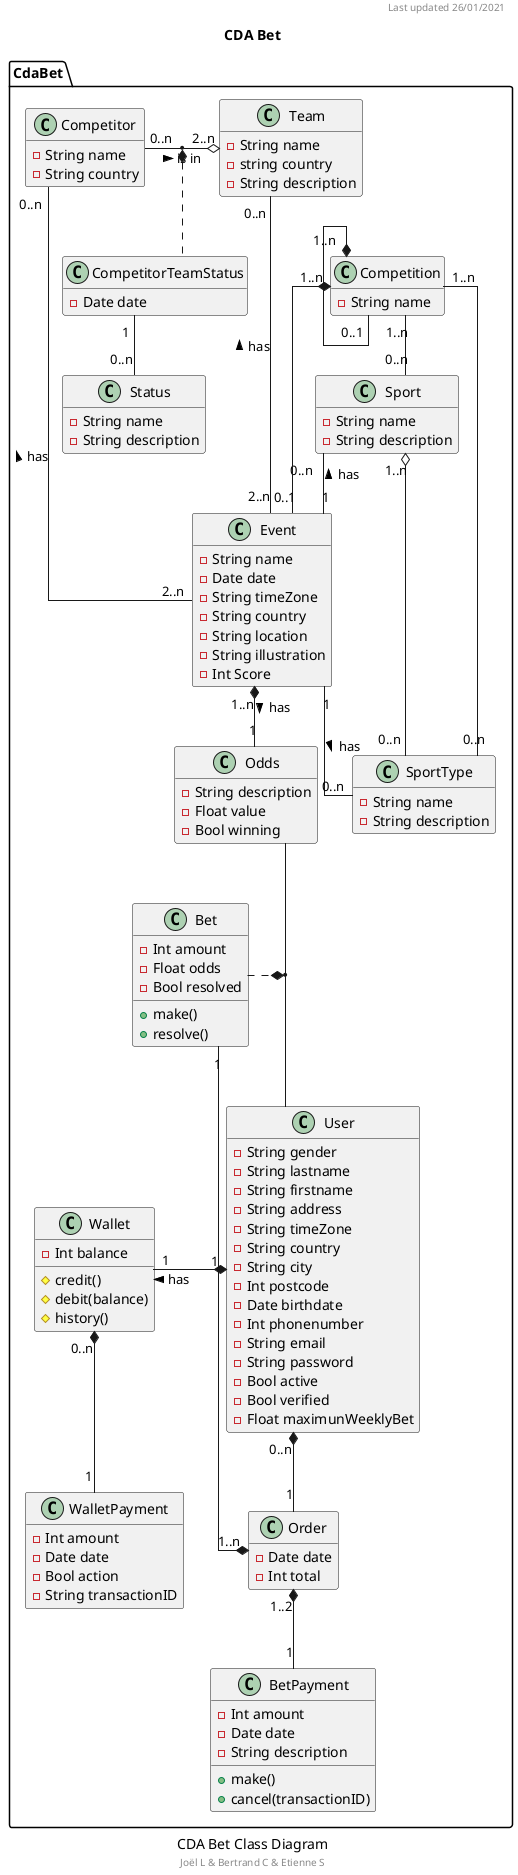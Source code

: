 /' Development notes
TODO: Check attributes, types and methods
Assumptions: Age verification and payments are managed by external services
Enhancement: Manage the payment type
Enhancement: Extract the location from the event
Enhancement: Abstract people (user, competitor)
Enhancement: Add template for odds
Enhancement: Fix UML organisation for better readability
Enhancement: Remove TimeZone class and replaced by a local attribute
Enhancement: Remove Countries class and replaced by a local attribute
'/

@startuml "CDA Bet Class Diagram"
hide empty members
skinparam linetype ortho
caption CDA Bet Class Diagram
footer Joël L & Bertrand C & Etienne S
header Last updated 26/01/2021
title CDA Bet

namespace CdaBet {
    ' Need for a class/markup between Team/Competitor and Event?
    class Event {
        -String name
        -Date date
        -String timeZone
        -String country
        -String location
        -String illustration
        -Int Score
    }

    class Competition {
        -String name
    }

    ' Abstract class for people to extend
    class Competitor {
        -String name
        -String country
    }

    class Team {
        -String name
        -string country
        -String description
    }

    ' Hold the odds for the event
    class Odds {
        -String description
        -Float value
        -Bool winning
    }

    class Sport {
        -String name
        -String description
    }

    ' Could be an enumeration: individual or team
    class SportType {
        -String name
        -String description
    }

    ' Manage the website user
    ' Abstract class for people to extend later
    class User {
        -String gender
        -String lastname
        -String firstname
        -String address
        -String timeZone
        -String country
        -String city
        -Int postcode
        -Date birthdate
        -Int phonenumber
        -String email
        -String password
        -Bool active
        -Bool verified
        -Float maximunWeeklyBet
    }

    class Wallet {
        -Int balance
        #credit()
        #debit(balance)
        #history()
    }

    class Order {
        -Date date
        -Int total
    }

    class Bet {
        -Int amount
        -Float odds
        -Bool resolved
        +make()
        +resolve()
    }

    class BetPayment {
        -Int amount
        -Date date
        -String description
        +make()
        +cancel(transactionID)
    }

    class WalletPayment {
        -Int amount
        -Date date
        -Bool action
        -String transactionID
    }

    class Status {
        -String name
        -String description
    }

    class CompetitorTeamStatus {
        -Date date
    }

    'TODO Reverse cardinalities (they are reversed...)
    ' Relationships
    Event "1" -up- "0..n" Sport : has >
    Event "1" -- "0..n" SportType : has >
    Competition "1..n" -- "0..n" Sport
    Sport "1..n" o- "0..n" SportType
    Competition "1..n" *- "0..1" Competition
    Competition "1..n" *-- "0..1" Event
    Competition "1..n" - "0..n" SportType

    Team "0..n" ---- "2..n" Event : has <

    User "1" *-left- "1" Wallet : has >
    User "0..n" *-- "1" Order
    Order "1..2" *-- "1" BetPayment
    Order "1..n" *-up- "1" Bet

    Event "1..n" *-down- "1" Odds : has >
    Event "2..n" -left- "0..n" Competitor: has >
    Wallet "0..n" *-- "1" WalletPayment

    Competitor "0..n" -right-o "2..n" Team : is in >

    CompetitorTeamStatus "1" -- "0..n" Status

    Bet "1" ..* (Odds, User)
    (Competitor, Team) *.. "1" CompetitorTeamStatus
}
@enduml

@startuml "CDA Bet Component Diagram"
hide empty members
skinparam linetype ortho
caption CDA Bet Component Diagram
footer Joël L & Bertrand C
header Last updated 18/11/2020
title CDA Bet

HTTP - [traefik]
[traefik] - [php]
[traefik] - [phpmyadmin]
[traefik] - [mailhog]
[php] - [mysql]
[phpmyadmin] - [mysql]
[php] - [composer]
@enduml

@startmindmap "CDA Bet Mind Map"
* CDA Bet
** Class
** Actions
*** Sign up
*** Sign in
*** Log out
*** Show user profile
*** Show bet history
*** Credit wallet
*** Debit wallet
*** Show transactions history
*** Show events by category
*** Show Bets
*** Make a bet
** Components
*** Symfony
*** PHPStan
** Quality
@endmindmap
